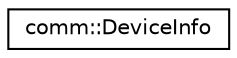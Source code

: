 digraph "Graphical Class Hierarchy"
{
 // LATEX_PDF_SIZE
  edge [fontname="Helvetica",fontsize="10",labelfontname="Helvetica",labelfontsize="10"];
  node [fontname="Helvetica",fontsize="10",shape=record];
  rankdir="LR";
  Node0 [label="comm::DeviceInfo",height=0.2,width=0.4,color="black", fillcolor="white", style="filled",URL="$structcomm_1_1_device_info.html",tooltip="Struct to identify a device Used to connect to one device."];
}
